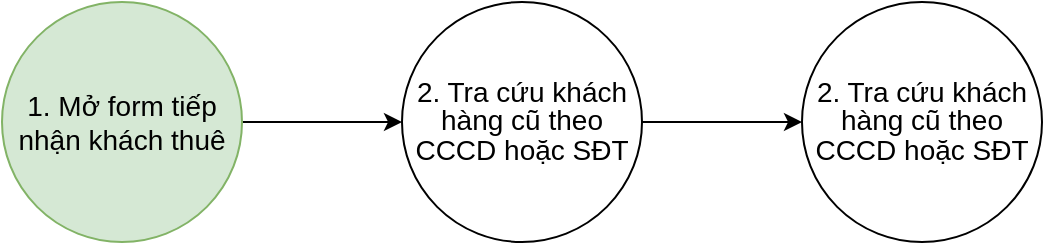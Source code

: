 <mxfile version="28.2.7">
  <diagram name="Trang-1" id="BNuc9Tho2VInWAJtmNCV">
    <mxGraphModel dx="691" dy="566" grid="1" gridSize="10" guides="1" tooltips="1" connect="1" arrows="1" fold="1" page="0" pageScale="1" pageWidth="827" pageHeight="1169" math="0" shadow="0">
      <root>
        <mxCell id="0" />
        <mxCell id="1" parent="0" />
        <mxCell id="1VUmnsQ3BvMP89mHqFCF-171" style="edgeStyle=orthogonalEdgeStyle;rounded=0;orthogonalLoop=1;jettySize=auto;html=1;exitX=1;exitY=0.5;exitDx=0;exitDy=0;entryX=0;entryY=0.5;entryDx=0;entryDy=0;" edge="1" parent="1" source="1VUmnsQ3BvMP89mHqFCF-169" target="1VUmnsQ3BvMP89mHqFCF-170">
          <mxGeometry relative="1" as="geometry" />
        </mxCell>
        <mxCell id="1VUmnsQ3BvMP89mHqFCF-169" value="&lt;font style=&quot;font-size: 14px;&quot;&gt;1. Mở form tiếp nhận khách thuê&lt;/font&gt;" style="ellipse;whiteSpace=wrap;html=1;aspect=fixed;fillColor=#d5e8d4;strokeColor=#82b366;" vertex="1" parent="1">
          <mxGeometry x="80" y="240" width="120" height="120" as="geometry" />
        </mxCell>
        <mxCell id="1VUmnsQ3BvMP89mHqFCF-173" style="edgeStyle=orthogonalEdgeStyle;rounded=0;orthogonalLoop=1;jettySize=auto;html=1;exitX=1;exitY=0.5;exitDx=0;exitDy=0;entryX=0;entryY=0.5;entryDx=0;entryDy=0;" edge="1" parent="1" source="1VUmnsQ3BvMP89mHqFCF-170" target="1VUmnsQ3BvMP89mHqFCF-172">
          <mxGeometry relative="1" as="geometry" />
        </mxCell>
        <mxCell id="1VUmnsQ3BvMP89mHqFCF-170" value="&lt;span style=&quot;line-height: 105%;&quot;&gt;&lt;font style=&quot;font-size: 14px;&quot;&gt;2. Tra cứu khách hàng cũ theo CCCD hoặc SĐT&lt;/font&gt;&lt;/span&gt;" style="ellipse;whiteSpace=wrap;html=1;aspect=fixed;" vertex="1" parent="1">
          <mxGeometry x="280" y="240" width="120" height="120" as="geometry" />
        </mxCell>
        <mxCell id="1VUmnsQ3BvMP89mHqFCF-172" value="&lt;span style=&quot;line-height: 105%;&quot;&gt;&lt;font style=&quot;font-size: 14px;&quot;&gt;2. Tra cứu khách hàng cũ theo CCCD hoặc SĐT&lt;/font&gt;&lt;/span&gt;" style="ellipse;whiteSpace=wrap;html=1;aspect=fixed;" vertex="1" parent="1">
          <mxGeometry x="480" y="240" width="120" height="120" as="geometry" />
        </mxCell>
      </root>
    </mxGraphModel>
  </diagram>
</mxfile>

